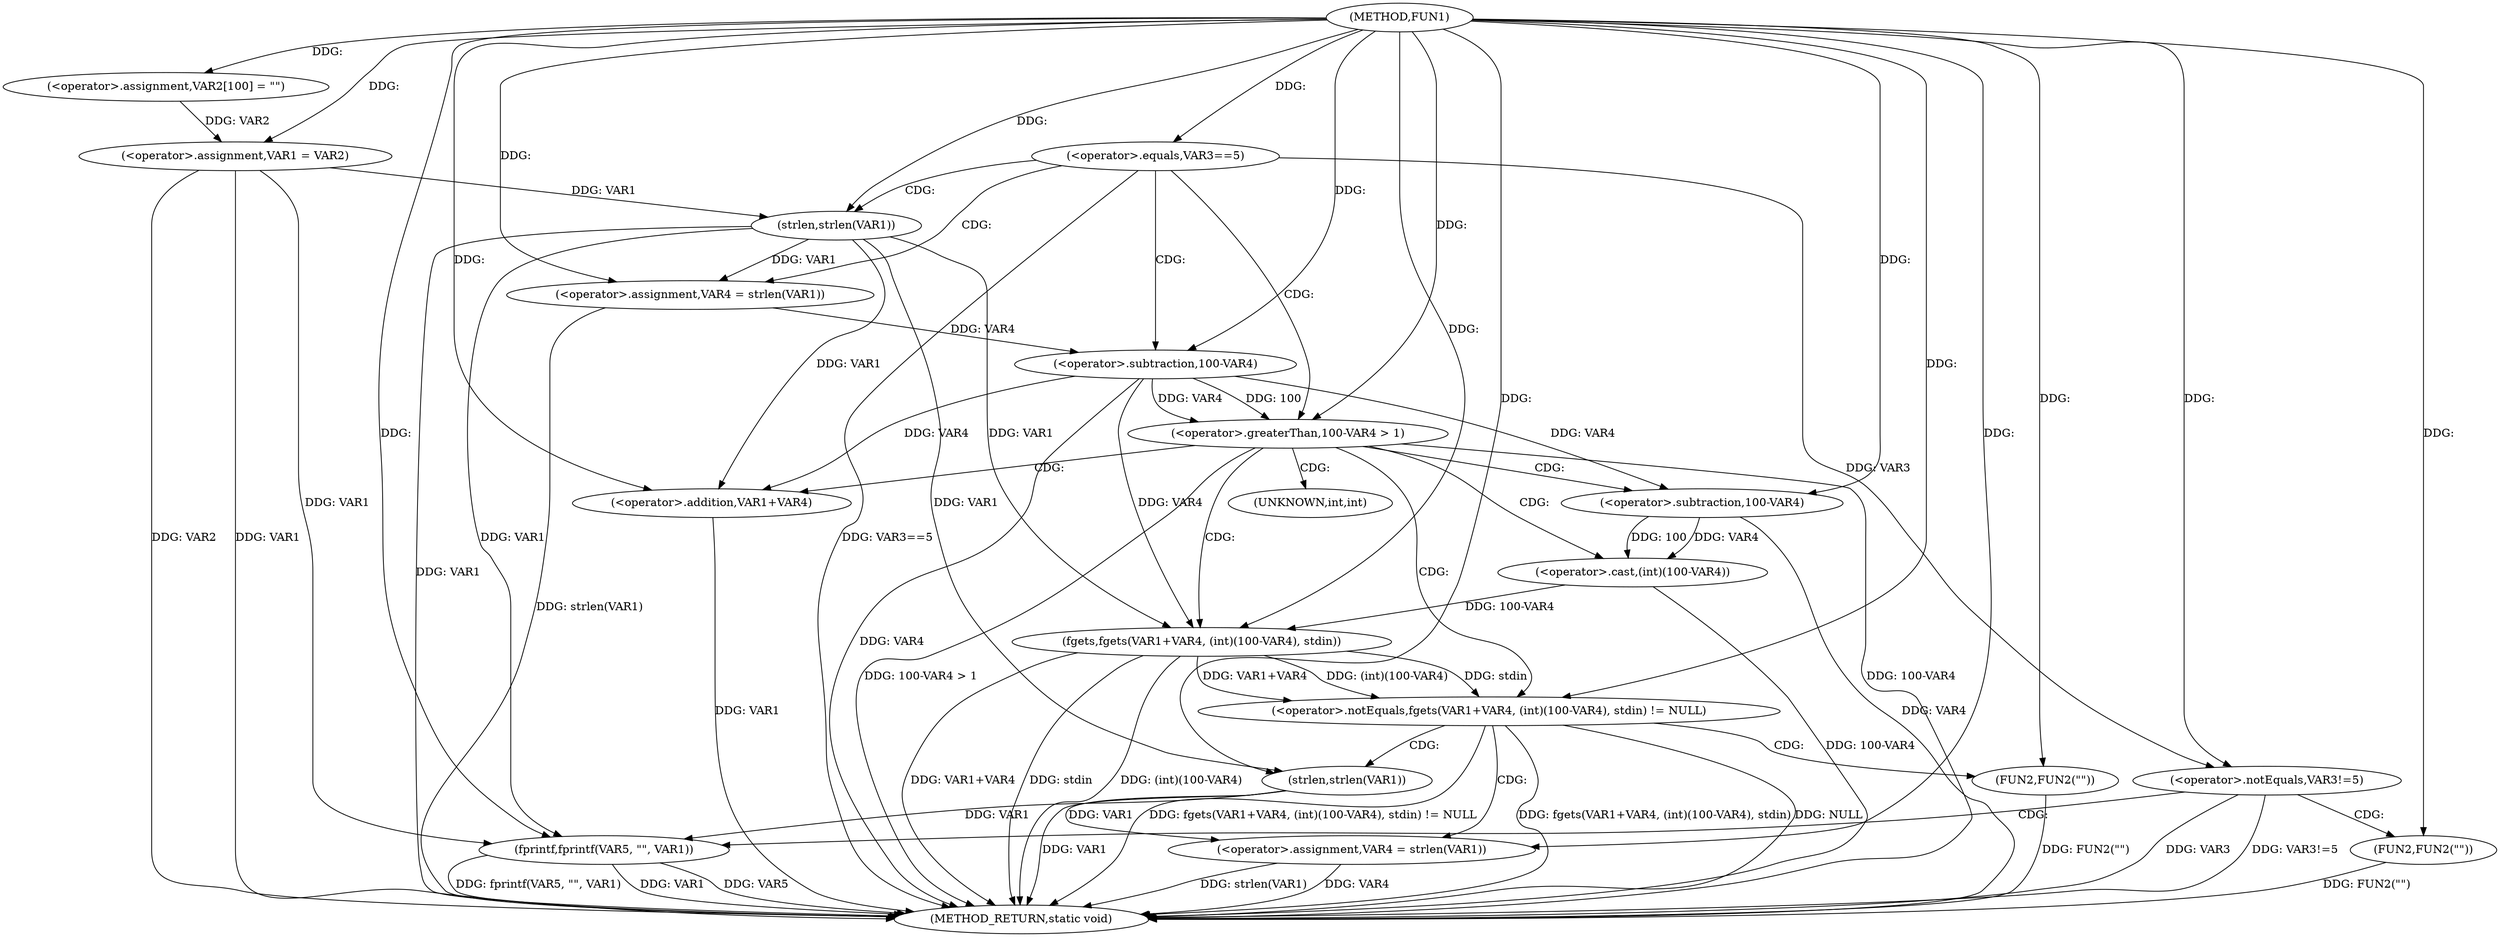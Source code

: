 digraph FUN1 {  
"1000100" [label = "(METHOD,FUN1)" ]
"1000164" [label = "(METHOD_RETURN,static void)" ]
"1000104" [label = "(<operator>.assignment,VAR2[100] = \"\")" ]
"1000107" [label = "(<operator>.assignment,VAR1 = VAR2)" ]
"1000111" [label = "(<operator>.equals,VAR3==5)" ]
"1000117" [label = "(<operator>.assignment,VAR4 = strlen(VAR1))" ]
"1000119" [label = "(strlen,strlen(VAR1))" ]
"1000122" [label = "(<operator>.greaterThan,100-VAR4 > 1)" ]
"1000123" [label = "(<operator>.subtraction,100-VAR4)" ]
"1000129" [label = "(<operator>.notEquals,fgets(VAR1+VAR4, (int)(100-VAR4), stdin) != NULL)" ]
"1000130" [label = "(fgets,fgets(VAR1+VAR4, (int)(100-VAR4), stdin))" ]
"1000131" [label = "(<operator>.addition,VAR1+VAR4)" ]
"1000134" [label = "(<operator>.cast,(int)(100-VAR4))" ]
"1000136" [label = "(<operator>.subtraction,100-VAR4)" ]
"1000142" [label = "(<operator>.assignment,VAR4 = strlen(VAR1))" ]
"1000144" [label = "(strlen,strlen(VAR1))" ]
"1000149" [label = "(FUN2,FUN2(\"\"))" ]
"1000152" [label = "(<operator>.notEquals,VAR3!=5)" ]
"1000156" [label = "(FUN2,FUN2(\"\"))" ]
"1000160" [label = "(fprintf,fprintf(VAR5, \"\", VAR1))" ]
"1000135" [label = "(UNKNOWN,int,int)" ]
  "1000129" -> "1000164"  [ label = "DDG: fgets(VAR1+VAR4, (int)(100-VAR4), stdin)"] 
  "1000123" -> "1000164"  [ label = "DDG: VAR4"] 
  "1000107" -> "1000164"  [ label = "DDG: VAR1"] 
  "1000160" -> "1000164"  [ label = "DDG: fprintf(VAR5, \"\", VAR1)"] 
  "1000149" -> "1000164"  [ label = "DDG: FUN2(\"\")"] 
  "1000152" -> "1000164"  [ label = "DDG: VAR3"] 
  "1000119" -> "1000164"  [ label = "DDG: VAR1"] 
  "1000117" -> "1000164"  [ label = "DDG: strlen(VAR1)"] 
  "1000160" -> "1000164"  [ label = "DDG: VAR1"] 
  "1000107" -> "1000164"  [ label = "DDG: VAR2"] 
  "1000130" -> "1000164"  [ label = "DDG: VAR1+VAR4"] 
  "1000122" -> "1000164"  [ label = "DDG: 100-VAR4"] 
  "1000131" -> "1000164"  [ label = "DDG: VAR1"] 
  "1000130" -> "1000164"  [ label = "DDG: stdin"] 
  "1000129" -> "1000164"  [ label = "DDG: NULL"] 
  "1000152" -> "1000164"  [ label = "DDG: VAR3!=5"] 
  "1000129" -> "1000164"  [ label = "DDG: fgets(VAR1+VAR4, (int)(100-VAR4), stdin) != NULL"] 
  "1000142" -> "1000164"  [ label = "DDG: strlen(VAR1)"] 
  "1000130" -> "1000164"  [ label = "DDG: (int)(100-VAR4)"] 
  "1000142" -> "1000164"  [ label = "DDG: VAR4"] 
  "1000134" -> "1000164"  [ label = "DDG: 100-VAR4"] 
  "1000122" -> "1000164"  [ label = "DDG: 100-VAR4 > 1"] 
  "1000144" -> "1000164"  [ label = "DDG: VAR1"] 
  "1000156" -> "1000164"  [ label = "DDG: FUN2(\"\")"] 
  "1000136" -> "1000164"  [ label = "DDG: VAR4"] 
  "1000111" -> "1000164"  [ label = "DDG: VAR3==5"] 
  "1000160" -> "1000164"  [ label = "DDG: VAR5"] 
  "1000100" -> "1000104"  [ label = "DDG: "] 
  "1000104" -> "1000107"  [ label = "DDG: VAR2"] 
  "1000100" -> "1000107"  [ label = "DDG: "] 
  "1000100" -> "1000111"  [ label = "DDG: "] 
  "1000119" -> "1000117"  [ label = "DDG: VAR1"] 
  "1000100" -> "1000117"  [ label = "DDG: "] 
  "1000107" -> "1000119"  [ label = "DDG: VAR1"] 
  "1000100" -> "1000119"  [ label = "DDG: "] 
  "1000123" -> "1000122"  [ label = "DDG: 100"] 
  "1000123" -> "1000122"  [ label = "DDG: VAR4"] 
  "1000100" -> "1000123"  [ label = "DDG: "] 
  "1000117" -> "1000123"  [ label = "DDG: VAR4"] 
  "1000100" -> "1000122"  [ label = "DDG: "] 
  "1000130" -> "1000129"  [ label = "DDG: VAR1+VAR4"] 
  "1000130" -> "1000129"  [ label = "DDG: (int)(100-VAR4)"] 
  "1000130" -> "1000129"  [ label = "DDG: stdin"] 
  "1000119" -> "1000130"  [ label = "DDG: VAR1"] 
  "1000100" -> "1000130"  [ label = "DDG: "] 
  "1000123" -> "1000130"  [ label = "DDG: VAR4"] 
  "1000119" -> "1000131"  [ label = "DDG: VAR1"] 
  "1000100" -> "1000131"  [ label = "DDG: "] 
  "1000123" -> "1000131"  [ label = "DDG: VAR4"] 
  "1000134" -> "1000130"  [ label = "DDG: 100-VAR4"] 
  "1000136" -> "1000134"  [ label = "DDG: 100"] 
  "1000136" -> "1000134"  [ label = "DDG: VAR4"] 
  "1000100" -> "1000136"  [ label = "DDG: "] 
  "1000123" -> "1000136"  [ label = "DDG: VAR4"] 
  "1000100" -> "1000129"  [ label = "DDG: "] 
  "1000144" -> "1000142"  [ label = "DDG: VAR1"] 
  "1000100" -> "1000142"  [ label = "DDG: "] 
  "1000100" -> "1000144"  [ label = "DDG: "] 
  "1000119" -> "1000144"  [ label = "DDG: VAR1"] 
  "1000100" -> "1000149"  [ label = "DDG: "] 
  "1000111" -> "1000152"  [ label = "DDG: VAR3"] 
  "1000100" -> "1000152"  [ label = "DDG: "] 
  "1000100" -> "1000156"  [ label = "DDG: "] 
  "1000100" -> "1000160"  [ label = "DDG: "] 
  "1000107" -> "1000160"  [ label = "DDG: VAR1"] 
  "1000119" -> "1000160"  [ label = "DDG: VAR1"] 
  "1000144" -> "1000160"  [ label = "DDG: VAR1"] 
  "1000111" -> "1000117"  [ label = "CDG: "] 
  "1000111" -> "1000123"  [ label = "CDG: "] 
  "1000111" -> "1000119"  [ label = "CDG: "] 
  "1000111" -> "1000122"  [ label = "CDG: "] 
  "1000122" -> "1000131"  [ label = "CDG: "] 
  "1000122" -> "1000129"  [ label = "CDG: "] 
  "1000122" -> "1000130"  [ label = "CDG: "] 
  "1000122" -> "1000135"  [ label = "CDG: "] 
  "1000122" -> "1000136"  [ label = "CDG: "] 
  "1000122" -> "1000134"  [ label = "CDG: "] 
  "1000129" -> "1000142"  [ label = "CDG: "] 
  "1000129" -> "1000144"  [ label = "CDG: "] 
  "1000129" -> "1000149"  [ label = "CDG: "] 
  "1000152" -> "1000156"  [ label = "CDG: "] 
  "1000152" -> "1000160"  [ label = "CDG: "] 
}
